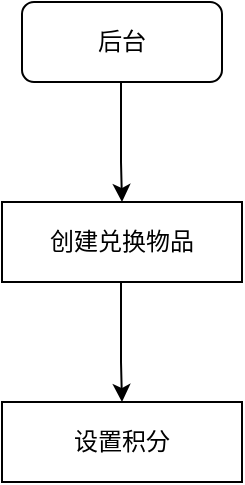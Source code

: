 <mxfile version="17.4.1" type="github">
  <diagram id="cCcrtTG4YtZ3M-jrRKzi" name="Page-1">
    <mxGraphModel dx="1186" dy="796" grid="1" gridSize="10" guides="1" tooltips="1" connect="1" arrows="1" fold="1" page="1" pageScale="1" pageWidth="1654" pageHeight="2336" math="0" shadow="0">
      <root>
        <mxCell id="0" />
        <mxCell id="1" parent="0" />
        <mxCell id="6nuq8oYSrlDfX3I86kUc-1" value="后台" style="rounded=1;whiteSpace=wrap;html=1;" vertex="1" parent="1">
          <mxGeometry x="740" y="20" width="100" height="40" as="geometry" />
        </mxCell>
        <mxCell id="6nuq8oYSrlDfX3I86kUc-4" value="" style="endArrow=classic;html=1;rounded=0;" edge="1" parent="1">
          <mxGeometry width="50" height="50" relative="1" as="geometry">
            <mxPoint x="789.5" y="60" as="sourcePoint" />
            <mxPoint x="790" y="120" as="targetPoint" />
            <Array as="points">
              <mxPoint x="789.5" y="100" />
            </Array>
          </mxGeometry>
        </mxCell>
        <mxCell id="6nuq8oYSrlDfX3I86kUc-5" value="创建兑换物品" style="rounded=0;whiteSpace=wrap;html=1;" vertex="1" parent="1">
          <mxGeometry x="730" y="120" width="120" height="40" as="geometry" />
        </mxCell>
        <mxCell id="6nuq8oYSrlDfX3I86kUc-7" value="" style="endArrow=classic;html=1;rounded=0;" edge="1" parent="1">
          <mxGeometry width="50" height="50" relative="1" as="geometry">
            <mxPoint x="789.5" y="160" as="sourcePoint" />
            <mxPoint x="790" y="220" as="targetPoint" />
            <Array as="points">
              <mxPoint x="789.5" y="200" />
            </Array>
          </mxGeometry>
        </mxCell>
        <mxCell id="6nuq8oYSrlDfX3I86kUc-8" value="设置积分" style="rounded=0;whiteSpace=wrap;html=1;" vertex="1" parent="1">
          <mxGeometry x="730" y="220" width="120" height="40" as="geometry" />
        </mxCell>
      </root>
    </mxGraphModel>
  </diagram>
</mxfile>
